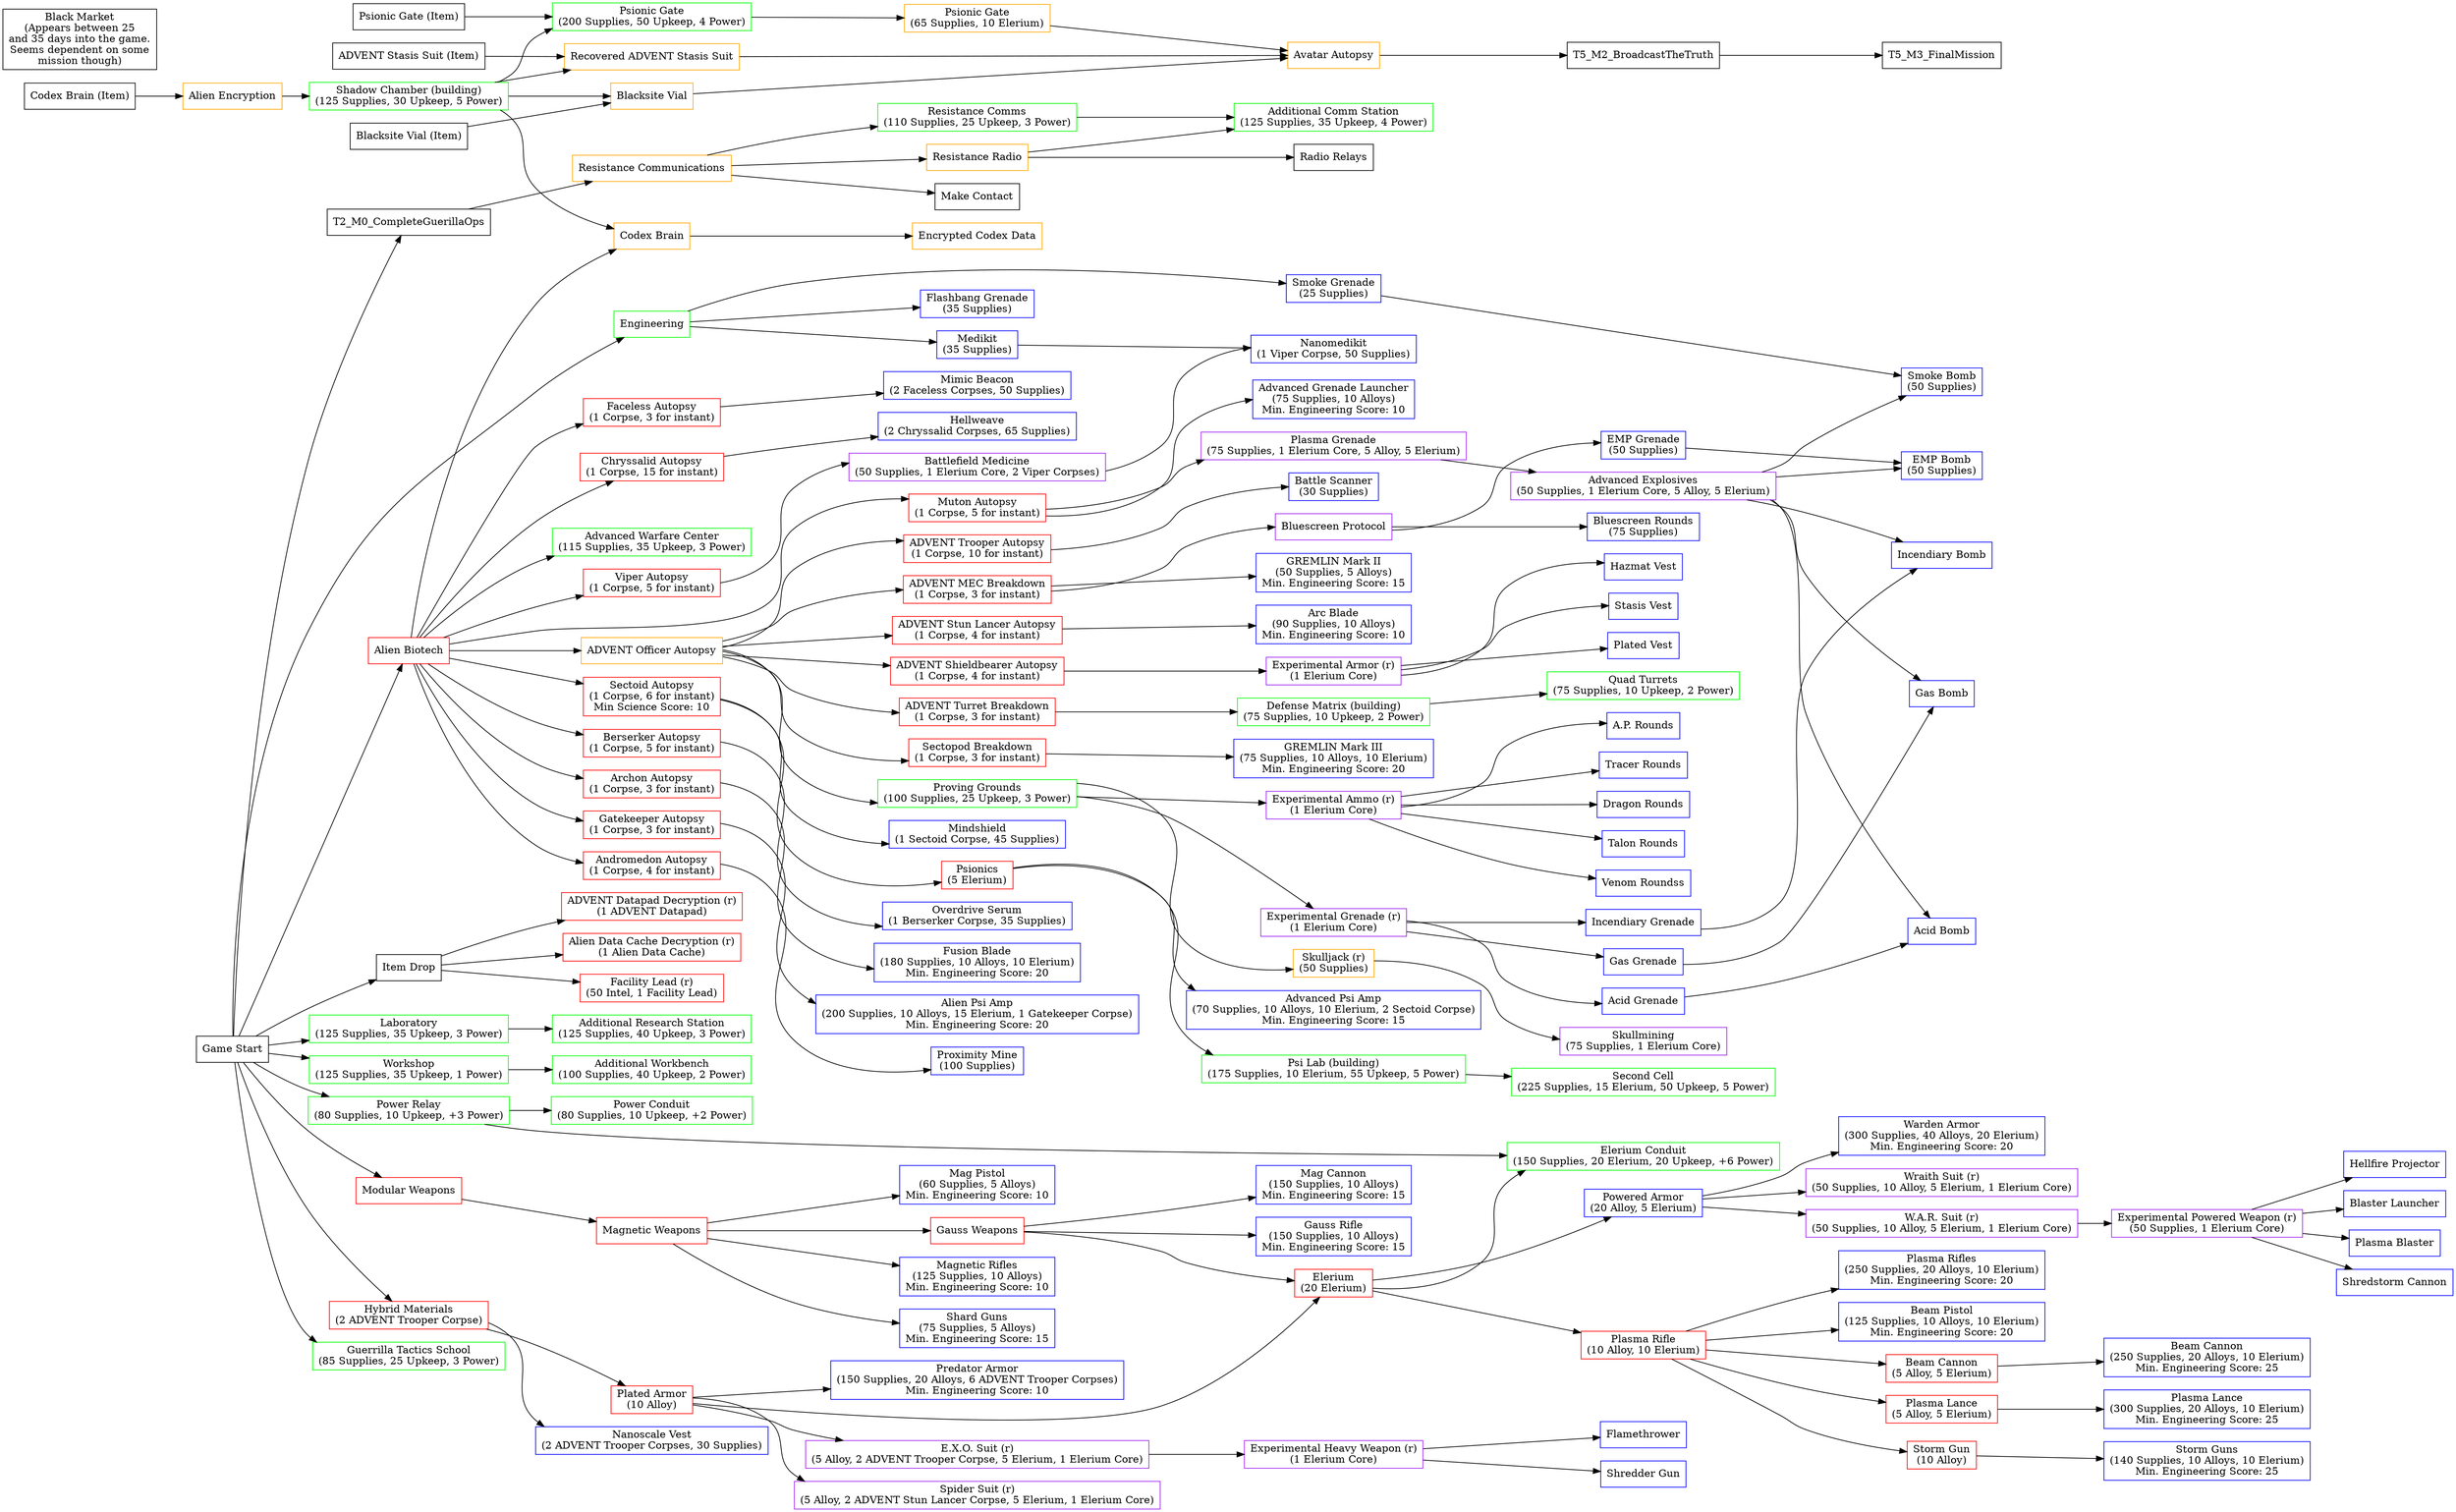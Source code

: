  digraph graphname {
 	// Extracted from X2StrategyElement_DefaultTechs.uc
 	// Science Score: StartingScienceScore (0) + Skill Levels + Facility Bonuses

 	// Research Projects: red
 	// Buildings: green
 	// Proving Grounds: purple
 	// Items: blue
 	// Golden Path: orange

	node[shape=box];
	rankdir="LR";

	// Initial Stuff
	Engineering[label="Engineering", color=green]
	Laboratory[label="Laboratory\n(125 Supplies, 35 Upkeep, 3 Power)", color=green]
	Workshop[label="Workshop\n(125 Supplies, 35 Upkeep, 1 Power)", color=green]
	PowerRelay[label="Power Relay\n(80 Supplies, 10 Upkeep, +3 Power)", color=green]
	OfficerTrainingSchool[label="Guerrilla Tactics School\n(85 Supplies, 25 Upkeep, 3 Power)", color=green]
	Workshop_AdditionalWorkbench[label="Additional Workbench\n(100 Supplies, 40 Upkeep, 2 Power)", color=green]
	Laboratory_AdditionalResearchStation[label="Additional Research Station\n(125 Supplies, 40 Upkeep, 3 Power)", color=green]
	PowerRelay_PowerConduit[label="Power Conduit\n(80 Supplies, 10 Upkeep, +2 Power)", color=green]
	DefenseFacility_QuadTurrets[label="Quad Turrets\n(75 Supplies, 10 Upkeep, 2 Power)", color=green]
	PsiChamber_SecondCell[label="Second Cell\n(225 Supplies, 15 Elerium, 50 Upkeep, 5 Power)", color=green]

	T0_M1_WelcomeToLabs -> Engineering;
	T0_M1_WelcomeToLabs -> Laboratory -> Laboratory_AdditionalResearchStation;
	T0_M1_WelcomeToLabs -> Workshop -> Workshop_AdditionalWorkbench;
	T0_M1_WelcomeToLabs -> PowerRelay;
	PowerRelay -> PowerRelay_EleriumConduit;
	PowerRelay -> PowerRelay_PowerConduit;
	T0_M1_WelcomeToLabs -> OfficerTrainingSchool;


	// Weapon Techs
 	ModularWeapons[label="Modular Weapons", color=red];
	GaussWeapons[label="Gauss Weapons", color=red];
	MagnetizedWeapons[label="Magnetic Weapons", color=red];
	PlasmaRifle[label="Plasma Rifle\n(10 Alloy, 10 Elerium)", color=red];
	HeavyPlasma[label="Beam Cannon\n(5 Alloy, 5 Elerium)", color=red];
	PlasmaSniper[label="Plasma Lance\n(5 Alloy, 5 Elerium)", color=red];
	AlloyCannon[label="Storm Gun\n(10 Alloy)", color=red];

	// Armor Techs
	HybridMaterials[label="Hybrid Materials\n(2 ADVENT Trooper Corpse)", color=red];
	PlatedArmor[label="Plated Armor\n(10 Alloy)", color=red];
	EXOSuit[label="E.X.O. Suit (r)\n(5 Alloy, 2 ADVENT Trooper Corpse, 5 Elerium, 1 Elerium Core)", color=purple];
	SpiderSuit[label="Spider Suit (r)\n(5 Alloy, 2 ADVENT Stun Lancer Corpse, 5 Elerium, 1 Elerium Core)", color=purple];
	PoweredArmor[label="Powered Armor\n(20 Alloy, 5 Elerium)", color=blue];
	WraithSuit[label="Wraith Suit (r)\n(50 Supplies, 10 Alloy, 5 Elerium, 1 Elerium Core)", color=purple];
	WARSuit[label="W.A.R. Suit (r)\n(50 Supplies, 10 Alloy, 5 Elerium, 1 Elerium Core)", color=purple];

	// Elerium Tech
	Tech_Elerium[label="Elerium\n(20 Elerium)", color=red];

	// Psionics
	Psionics[label="Psionics\n(5 Elerium)", color=red];

	// Alien Facility Lead
	Tech_AlienFacilityLead[label="Facility Lead (r)\n(50 Intel, 1 Facility Lead)" color=red];

	// Intel Techs
	Tech_AdventDatapad[label="ADVENT Datapad Decryption (r)\n(1 ADVENT Datapad)", color=red];
	Tech_AlienDatapad[label="Alien Data Cache Decryption (r)\n(1 Alien Data Cache)", color=red];

	// Autopsy Techs
	AlienBiotech[label="Alien Biotech", color=red];
	AutopsySectoid[label="Sectoid Autopsy\n(1 Corpse, 6 for instant)\nMin Science Score: 10", color=red];
	AutopsyViper[label="Viper Autopsy\n(1 Corpse, 5 for instant)", color=red];
	AutopsyMuton[label="Muton Autopsy\n(1 Corpse, 5 for instant)", color=red];
	AutopsyBerserker[label="Berserker Autopsy\n(1 Corpse, 5 for instant)", color=red];
	AutopsyArchon[label="Archon Autopsy\n(1 Corpse, 3 for instant)", color=red];
	AutopsyGatekeeper[label="Gatekeeper Autopsy\n(1 Corpse, 3 for instant)", color=red];
	AutopsyAndromedon[label="Andromedon Autopsy\n(1 Corpse, 4 for instant)", color=red];
	AutopsyFaceless[label="Faceless Autopsy\n(1 Corpse, 3 for instant)", color=red];
	AutopsyChryssalid[label="Chryssalid Autopsy\n(1 Corpse, 15 for instant)", color=red];
	AutopsyAdventTrooper[label="ADVENT Trooper Autopsy\n(1 Corpse, 10 for instant)", color=red];
	AutopsyAdventStunLancer[label="ADVENT Stun Lancer Autopsy\n(1 Corpse, 4 for instant)", color=red];
	AutopsyAdventShieldbearer[label="ADVENT Shieldbearer Autopsy\n(1 Corpse, 4 for instant)", color=red];
	AutopsyAdventMEC[label="ADVENT MEC Breakdown\n(1 Corpse, 3 for instant)", color=red];
	AutopsyAdventTurret[label="ADVENT Turret Breakdown\n(1 Corpse, 3 for instant)", color=red];
	AutopsySectopod[label="Sectopod Breakdown\n(1 Corpse, 3 for instant)", color=red];

	// Golden Path Techs & Shadow Chamber Projects
	ResistanceCommunications[label="Resistance Communications", color=orange];
	ResistanceRadio[label="Resistance Radio", color=orange];
	AutopsyAdventOfficer[label="ADVENT Officer Autopsy", color=orange];
	AlienEncryption[label="Alien Encryption", color=orange];
	CodexBrainPt1[label="Codex Brain", color=orange];
	CodexBrainPt2[label="Encrypted Codex Data", color=orange];
	BlacksiteData[label="Blacksite Vial", color=orange];
	ForgeStasisSuit[label="Recovered ADVENT Stasis Suit", color=orange];
	PsiGate[label="Psionic Gate\n(65 Supplies, 10 Elerium)", color=orange];
	AutopsyAdventPsiWitch[label="Avatar Autopsy", color=orange];

	// Proving Grounds Projects
	Skulljack[label="Skulljack (r)\n(50 Supplies)", color=orange]
	ExperimentalAmmo[label="Experimental Ammo (r)\n(1 Elerium Core)", color=purple];
	ExperimentalGrenade[label="Experimental Grenade (r)\n(1 Elerium Core)", color=purple];
	ExperimentalArmor[label="Experimental Armor (r)\n(1 Elerium Core)", color=purple];
	Bluescreen[label="Bluescreen Protocol", color=purple];
	BattlefieldMedicine[label="Battlefield Medicine\n(50 Supplies, 1 Elerium Core, 2 Viper Corpses)", color=purple];
	PlasmaGrenade[label="Plasma Grenade\n(75 Supplies, 1 Elerium Core, 5 Alloy, 5 Elerium)", color=purple];
	AdvancedGrenades[label="Advanced Explosives\n(50 Supplies, 1 Elerium Core, 5 Alloy, 5 Elerium)", color=purple];
	Skullmining[label="Skullmining\n(75 Supplies, 1 Elerium Core)", color=purple];
	HeavyWeapons[label="Experimental Heavy Weapon (r)\n(1 Elerium Core)", color=purple];
	AdvancedHeavyWeapons[label="Experimental Powered Weapon (r)\n(50 Supplies, 1 Elerium Core)", color=purple];

	// Ammo
	APRounds[label="A.P. Rounds", color=blue];
	TracerRounds[label="Tracer Rounds", color=blue];
	IncendiaryRounds[label="Dragon Rounds", color=blue];
	TalonRounds[label="Talon Rounds", color=blue];
	VenomRounds[label="Venom Roundss", color=blue];
	BluescreenRounds[label="Bluescreen Rounds\n(75 Supplies)", color=blue];

	ExperimentalAmmo -> APRounds;
	ExperimentalAmmo -> TracerRounds;
	ExperimentalAmmo -> IncendiaryRounds;
	ExperimentalAmmo -> TalonRounds;
	ExperimentalAmmo -> VenomRounds;
	Bluescreen -> BluescreenRounds;

	// Grenades
	Firebomb[label="Incendiary Grenade", color=blue];
	FirebombMK2[label="Incendiary Bomb", color=blue];
	//AlienGrenade[label="Plasma Grenade", color=blue];
	FlashbangGrenade[label="Flashbang Grenade\n(35 Supplies)", color=blue];
	SmokeGrenade[label="Smoke Grenade\n(25 Supplies)", color=blue];
	SmokeGrenadeMk2[label="Smoke Bomb\n(50 Supplies)", color=blue];
	GasGrenade[label="Gas Grenade", color=blue];
	GasGrenadeMk2[label="Gas Bomb", color=blue];
	AcidGrenade[label="Acid Grenade", color=blue];
	AcidGrenadeMk2[label="Acid Bomb", color=blue];
	EMPGrenade[label="EMP Grenade\n(50 Supplies)", color=blue];
	EMPGrenadeMk2[label="EMP Bomb\n(50 Supplies)", color=blue];
	ProximityMine[label="Proximity Mine", color=blue];

	ExperimentalGrenade -> Firebomb -> FirebombMK2;
	ExperimentalGrenade -> AcidGrenade -> AcidGrenadeMk2;
	ExperimentalGrenade -> GasGrenade -> GasGrenadeMk2;
	Bluescreen -> EMPGrenade  -> EMPGrenadeMk2;
	AdvancedGrenades -> SmokeGrenadeMk2;
	AdvancedGrenades -> FirebombMK2;
	AdvancedGrenades -> GasGrenadeMk2;
	AdvancedGrenades -> AcidGrenadeMk2;
	AdvancedGrenades -> EMPGrenadeMk2;
	
	//Bluescreen -> EMPGrenadeMk2;
	Engineering -> FlashbangGrenade;
	Engineering -> Medikit;
	Engineering -> SmokeGrenade;
	AutopsyAndromedon -> ProximityMine;
	SmokeGrenade -> SmokeGrenadeMk2;
	Medikit -> NanoMedikit;
	

	// Engineering Items
	CombatStims[label="Overdrive Serum\n(1 Berserker Corpse, 35 Supplies)", color=blue]
	NanoMedikit[label="Nanomedikit\n(1 Viper Corpse, 50 Supplies)", color=blue];
	ProximityMine[label="Proximity Mine\n(100 Supplies)", color=blue];
	BattleScanner[label="Battle Scanner\n(30 Supplies)", color=blue];
	MimicBeacon[label="Mimic Beacon\n(2 Faceless Corpses, 50 Supplies)", color=blue];
	NanofiberVest[label="Nanoscale Vest\n(2 ADVENT Trooper Corpses, 30 Supplies)", color=blue];
	Hellweave[label="Hellweave\n(2 Chryssalid Corpses, 65 Supplies)", color=blue];
	PlatedVest[label="Plated Vest", color=blue];
	HazmatVest[label="Hazmat Vest", color=blue];
	StasisVest[label="Stasis Vest", color=blue];
	Medikit[label="Medikit\n(35 Supplies)", color=blue];
	MindShield[label="Mindshield\n(1 Sectoid Corpse, 45 Supplies)", color=blue];

	AutopsyBerserker -> CombatStims;
	AutopsyChryssalid -> Hellweave;
	Tech_Elerium -> PowerRelay_EleriumConduit;
	AutopsyFaceless -> MimicBeacon;
	HybridMaterials -> NanofiberVest;
	AutopsySectoid -> MindShield;
	AutopsyAdventTrooper -> BattleScanner;

	ExperimentalArmor -> PlatedVest;
	ExperimentalArmor -> HazmatVest;
	ExperimentalArmor -> StasisVest;

	// Experimental Weapons
	ShredderGun[label="Shredder Gun", color=blue];
	Flamethrower[label="Flamethrower", color=blue];
	FlamethrowerMk2[label="Hellfire Projector", color=blue];
	BlasterLauncher[label="Blaster Launcher", color=blue];
	PlasmaBlaster[label="Plasma Blaster", color=blue];
	ShredstormCannon[label="Shredstorm Cannon", color=blue];

	HeavyWeapons -> ShredderGun;
	HeavyWeapons -> Flamethrower;
	AdvancedHeavyWeapons -> FlamethrowerMk2;
	AdvancedHeavyWeapons -> BlasterLauncher;
	AdvancedHeavyWeapons -> PlasmaBlaster;
	AdvancedHeavyWeapons -> ShredstormCannon;

	// Quests
	T0_M1_WelcomeToLabs[label="Game Start", color=black];
	T2_M0_CompleteGuerillaOps[color=black];
	ItemDrop[label="Item Drop", color=black];
	PsiGateArtifact[label="Psionic Gate (Item)", color=black];
	CorpseCyberus[label="Codex Brain (Item)", color=black];
	BlacksiteDataCube[label="Blacksite Vial (Item)", color=black]
	StasisSuitComponent[label="ADVENT Stasis Suit (Item)", color=black]
	T5_M2_BroadcastTheTruth[color=black];
	T5_M3_FinalMission[color=black];

	// Quest Items/Buildings
	ShadowChamber[label="Shadow Chamber (building)\n(125 Supplies, 30 Upkeep, 5 Power)", color=green]
	ShadowChamber_CelestialGate[label="Psionic Gate\n(200 Supplies, 50 Upkeep, 4 Power)", color=green]
	ProvingGrounds[label="Proving Grounds\n(100 Supplies, 25 Upkeep, 3 Power)", color=green]
	AdvancedWarfareCenter[label="Advanced Warfare Center\n(115 Supplies, 35 Upkeep, 3 Power)", color=green]
	UFODefense[label="Defense Matrix (building)\n(75 Supplies, 10 Upkeep, 2 Power)", color=green]
	ResistanceComms[label="Resistance Comms\n(110 Supplies, 25 Upkeep, 3 Power)", color=green]
	PsiChamber[label="Psi Lab (building)\n(175 Supplies, 10 Elerium, 55 Upkeep, 5 Power)", color=green]
	PowerRelay_EleriumConduit[label="Elerium Conduit\n(150 Supplies, 20 Elerium, 20 Upkeep, +6 Power)", color=green]
	ResistanceComms_AdditionalCommStation[label="Additional Comm Station\n(125 Supplies, 35 Upkeep, 4 Power)", color=green]

	// Upgrades
	AssaultRifle_MG_Schematic[label="Magnetic Rifles\n(125 Supplies, 10 Alloys)\nMin. Engineering Score: 10", color=blue]
	AssaultRifle_BM_Schematic[label="Plasma Rifles\n(250 Supplies, 20 Alloys, 10 Elerium)\nMin. Engineering Score: 20", color=blue]
	Shotgun_MG_Schematic[label="Shard Guns\n(75 Supplies, 5 Alloys)\nMin. Engineering Score: 15", color=blue]
	Shotgun_BM_Schematic[label="Storm Guns\n(140 Supplies, 10 Alloys, 10 Elerium)\nMin. Engineering Score: 25", color=blue]
	Cannon_MG_Schematic[label="Mag Cannon\n(150 Supplies, 10 Alloys)\nMin. Engineering Score: 15", color=blue]
	Cannon_BM_Schematic[label="Beam Cannon\n(250 Supplies, 20 Alloys, 10 Elerium)\nMin. Engineering Score: 25", color=blue]
	SniperRifle_MG_Schematic[label="Gauss Rifle\n(150 Supplies, 10 Alloys)\nMin. Engineering Score: 15", color=blue]
	SniperRifle_BM_Schematic[label="Plasma Lance\n(300 Supplies, 20 Alloys, 10 Elerium)\nMin. Engineering Score: 25", color=blue]
	Pistol_MG_Schematic[label="Mag Pistol\n(60 Supplies, 5 Alloys)\nMin. Engineering Score: 10", color=blue]
	Pistol_BM_Schematic[label="Beam Pistol\n(125 Supplies, 10 Alloys, 10 Elerium)\nMin. Engineering Score: 20", color=blue]
	Sword_MG_Schematic[label="Arc Blade\n(90 Supplies, 10 Alloys)\nMin. Engineering Score: 10", color=blue]
	Sword_BM_Schematic[label="Fusion Blade\n(180 Supplies, 10 Alloys, 10 Elerium)\nMin. Engineering Score: 20", color=blue]
	Gremlin_MG_Schematic[label="GREMLIN Mark II\n(50 Supplies, 5 Alloys)\nMin. Engineering Score: 15", color=blue]
	Gremlin_BM_Schematic[label="GREMLIN Mark III\n(75 Supplies, 10 Alloys, 10 Elerium)\nMin. Engineering Score: 20", color=blue]
	PsiAmp_MG_Schematic[label="Advanced Psi Amp\n(70 Supplies, 10 Alloys, 10 Elerium, 2 Sectoid Corpse)\nMin. Engineering Score: 15", color=blue]
	PsiAmp_BM_Schematic[label="Alien Psi Amp\n(200 Supplies, 10 Alloys, 15 Elerium, 1 Gatekeeper Corpse)\nMin. Engineering Score: 20", color=blue]
	GrenadeLauncher_MG_Schematic[label="Advanced Grenade Launcher\n(75 Supplies, 10 Alloys)\nMin. Engineering Score: 10", color=blue]
	MediumPlatedArmor_Schematic[label="Predator Armor\n(150 Supplies, 20 Alloys, 6 ADVENT Trooper Corpses)\nMin. Engineering Score: 10", color=blue]
	MediumPoweredArmor_Schematic[label="Warden Armor\n(300 Supplies, 40 Alloys, 20 Elerium)\nMin. Engineering Score: 20", color=blue]

	AutopsyAdventPsiWitch -> T5_M2_BroadcastTheTruth -> T5_M3_FinalMission;
	
	// Stuff
	MakeContact[label="Make Contact", color=black]
	RadioRelays[label="Radio Relays", color=black]
	BlackMarket[label="Black Market\n(Appears between 25\nand 35 days into the game.\nSeems dependent on some\nmission though)", color=black]

	// Relationships/Tree
	

	MagnetizedWeapons -> Pistol_MG_Schematic;
	PlasmaRifle -> Pistol_BM_Schematic;
	AutopsyAdventStunLancer -> Sword_MG_Schematic;
	AutopsyArchon -> Sword_BM_Schematic;
	AutopsyAdventMEC -> Gremlin_MG_Schematic;
	AutopsySectopod -> Gremlin_BM_Schematic;
	Psionics -> PsiAmp_MG_Schematic;
	AutopsyGatekeeper -> PsiAmp_BM_Schematic;
	AutopsyMuton -> GrenadeLauncher_MG_Schematic;
	PlatedArmor -> MediumPlatedArmor_Schematic;
	PoweredArmor -> MediumPoweredArmor_Schematic;



	T0_M1_WelcomeToLabs -> ModularWeapons;
	ModularWeapons -> MagnetizedWeapons -> GaussWeapons;

 	Tech_Elerium -> PlasmaRifle;
 	PlasmaRifle -> HeavyPlasma;
 	PlasmaRifle -> PlasmaSniper;
 	PlasmaRifle -> AlloyCannon;
 	AutopsySectoid -> Psionics;


 	T0_M1_WelcomeToLabs -> HybridMaterials -> PlatedArmor -> EXOSuit;
 	PlatedArmor -> SpiderSuit;
 	Tech_Elerium -> PoweredArmor;
 	PoweredArmor -> WraithSuit;
 	PoweredArmor -> WARSuit;

 	GaussWeapons -> Tech_Elerium;
 	PlatedArmor -> Tech_Elerium;

 	T0_M1_WelcomeToLabs -> AlienBiotech; // Technically not the case, but makes the graph look prettier
	T0_M1_WelcomeToLabs -> ItemDrop -> Tech_AlienFacilityLead;
	ItemDrop -> Tech_AdventDatapad;
	ItemDrop -> Tech_AlienDatapad;

	AlienBiotech -> AutopsySectoid;
	AlienBiotech -> AutopsyViper -> BattlefieldMedicine -> NanoMedikit;
	AlienBiotech -> AutopsyMuton;
	AlienBiotech -> AutopsyBerserker;
	AlienBiotech -> AutopsyArchon;
	AlienBiotech -> AutopsyGatekeeper;
	AlienBiotech -> AutopsyAndromedon;
	AlienBiotech -> AutopsyFaceless;
	AlienBiotech -> AutopsyChryssalid;

	AlienBiotech -> AutopsyAdventOfficer;
	//AlienBiotech -> AutopsyAdventTrooper;
	AutopsyAdventOfficer -> AutopsyAdventTrooper;
	//AlienBiotech -> AutopsyAdventStunLancer;
	AutopsyAdventOfficer -> AutopsyAdventStunLancer;
	//AlienBiotech -> AutopsyAdventShieldbearer;
	AutopsyAdventOfficer -> AutopsyAdventShieldbearer;
	//AlienBiotech -> AutopsyAdventMEC;
	AutopsyAdventOfficer -> AutopsyAdventMEC;
	//AlienBiotech -> AutopsyAdventTurret;
	AutopsyAdventOfficer -> AutopsyAdventTurret;
	//AlienBiotech -> AutopsySectopod;
	AutopsyAdventOfficer -> AutopsySectopod;

	T0_M1_WelcomeToLabs -> T2_M0_CompleteGuerillaOps;
	T2_M0_CompleteGuerillaOps -> ResistanceCommunications -> ResistanceRadio;
	ResistanceRadio -> RadioRelays;
	ResistanceRadio -> ResistanceComms_AdditionalCommStation;

	ResistanceComms -> ResistanceComms_AdditionalCommStation;
	ResistanceCommunications -> MakeContact;


	BlacksiteDataCube -> BlacksiteData;// -> AlienEncryption;
	CorpseCyberus -> AlienEncryption;

	ShadowChamber -> CodexBrainPt1;
	//CorpseCyberus -> CodexBrainPt1;
	AlienBiotech -> CodexBrainPt1;

	CodexBrainPt1 -> CodexBrainPt2;

	ShadowChamber -> BlacksiteData;
	StasisSuitComponent -> ForgeStasisSuit;
	ShadowChamber -> ForgeStasisSuit;

	ShadowChamber -> ShadowChamber_CelestialGate;
	ShadowChamber_CelestialGate -> PsiGate;

	BlacksiteData -> AutopsyAdventPsiWitch;
	//AlienBiotech -> AutopsyAdventPsiWitch;
	PsiGate -> AutopsyAdventPsiWitch;
	ForgeStasisSuit -> AutopsyAdventPsiWitch;

	ProvingGrounds -> ExperimentalAmmo;
	ProvingGrounds -> Skulljack;
	ProvingGrounds -> ExperimentalGrenade;
	//ProvingGrounds -> ExperimentalArmor;
	AutopsyAdventShieldbearer -> ExperimentalArmor;

	//ProvingGrounds -> Bluescreen;
	AutopsyAdventMEC -> Bluescreen;

	AutopsyMuton -> PlasmaGrenade;
	PlasmaGrenade -> AdvancedGrenades;

	Skulljack -> Skullmining;
	EXOSuit -> HeavyWeapons;
	WARSuit -> AdvancedHeavyWeapons;

	// Buildings
	AutopsyAdventOfficer -> ProvingGrounds;
	AlienEncryption -> ShadowChamber;
	AlienBiotech -> AdvancedWarfareCenter;
	AutopsyAdventTurret -> UFODefense -> DefenseFacility_QuadTurrets;
	ResistanceCommunications -> ResistanceComms;
	Psionics -> PsiChamber -> PsiChamber_SecondCell;
	PsiGateArtifact -> ShadowChamber_CelestialGate;

	// Schematics
	MagnetizedWeapons -> AssaultRifle_MG_Schematic;
	PlasmaRifle -> AssaultRifle_BM_Schematic;
	MagnetizedWeapons -> Shotgun_MG_Schematic;
	AlloyCannon -> Shotgun_BM_Schematic;
	GaussWeapons -> Cannon_MG_Schematic;
	HeavyPlasma -> Cannon_BM_Schematic;
	GaussWeapons -> SniperRifle_MG_Schematic;
	PlasmaSniper -> SniperRifle_BM_Schematic;


 }